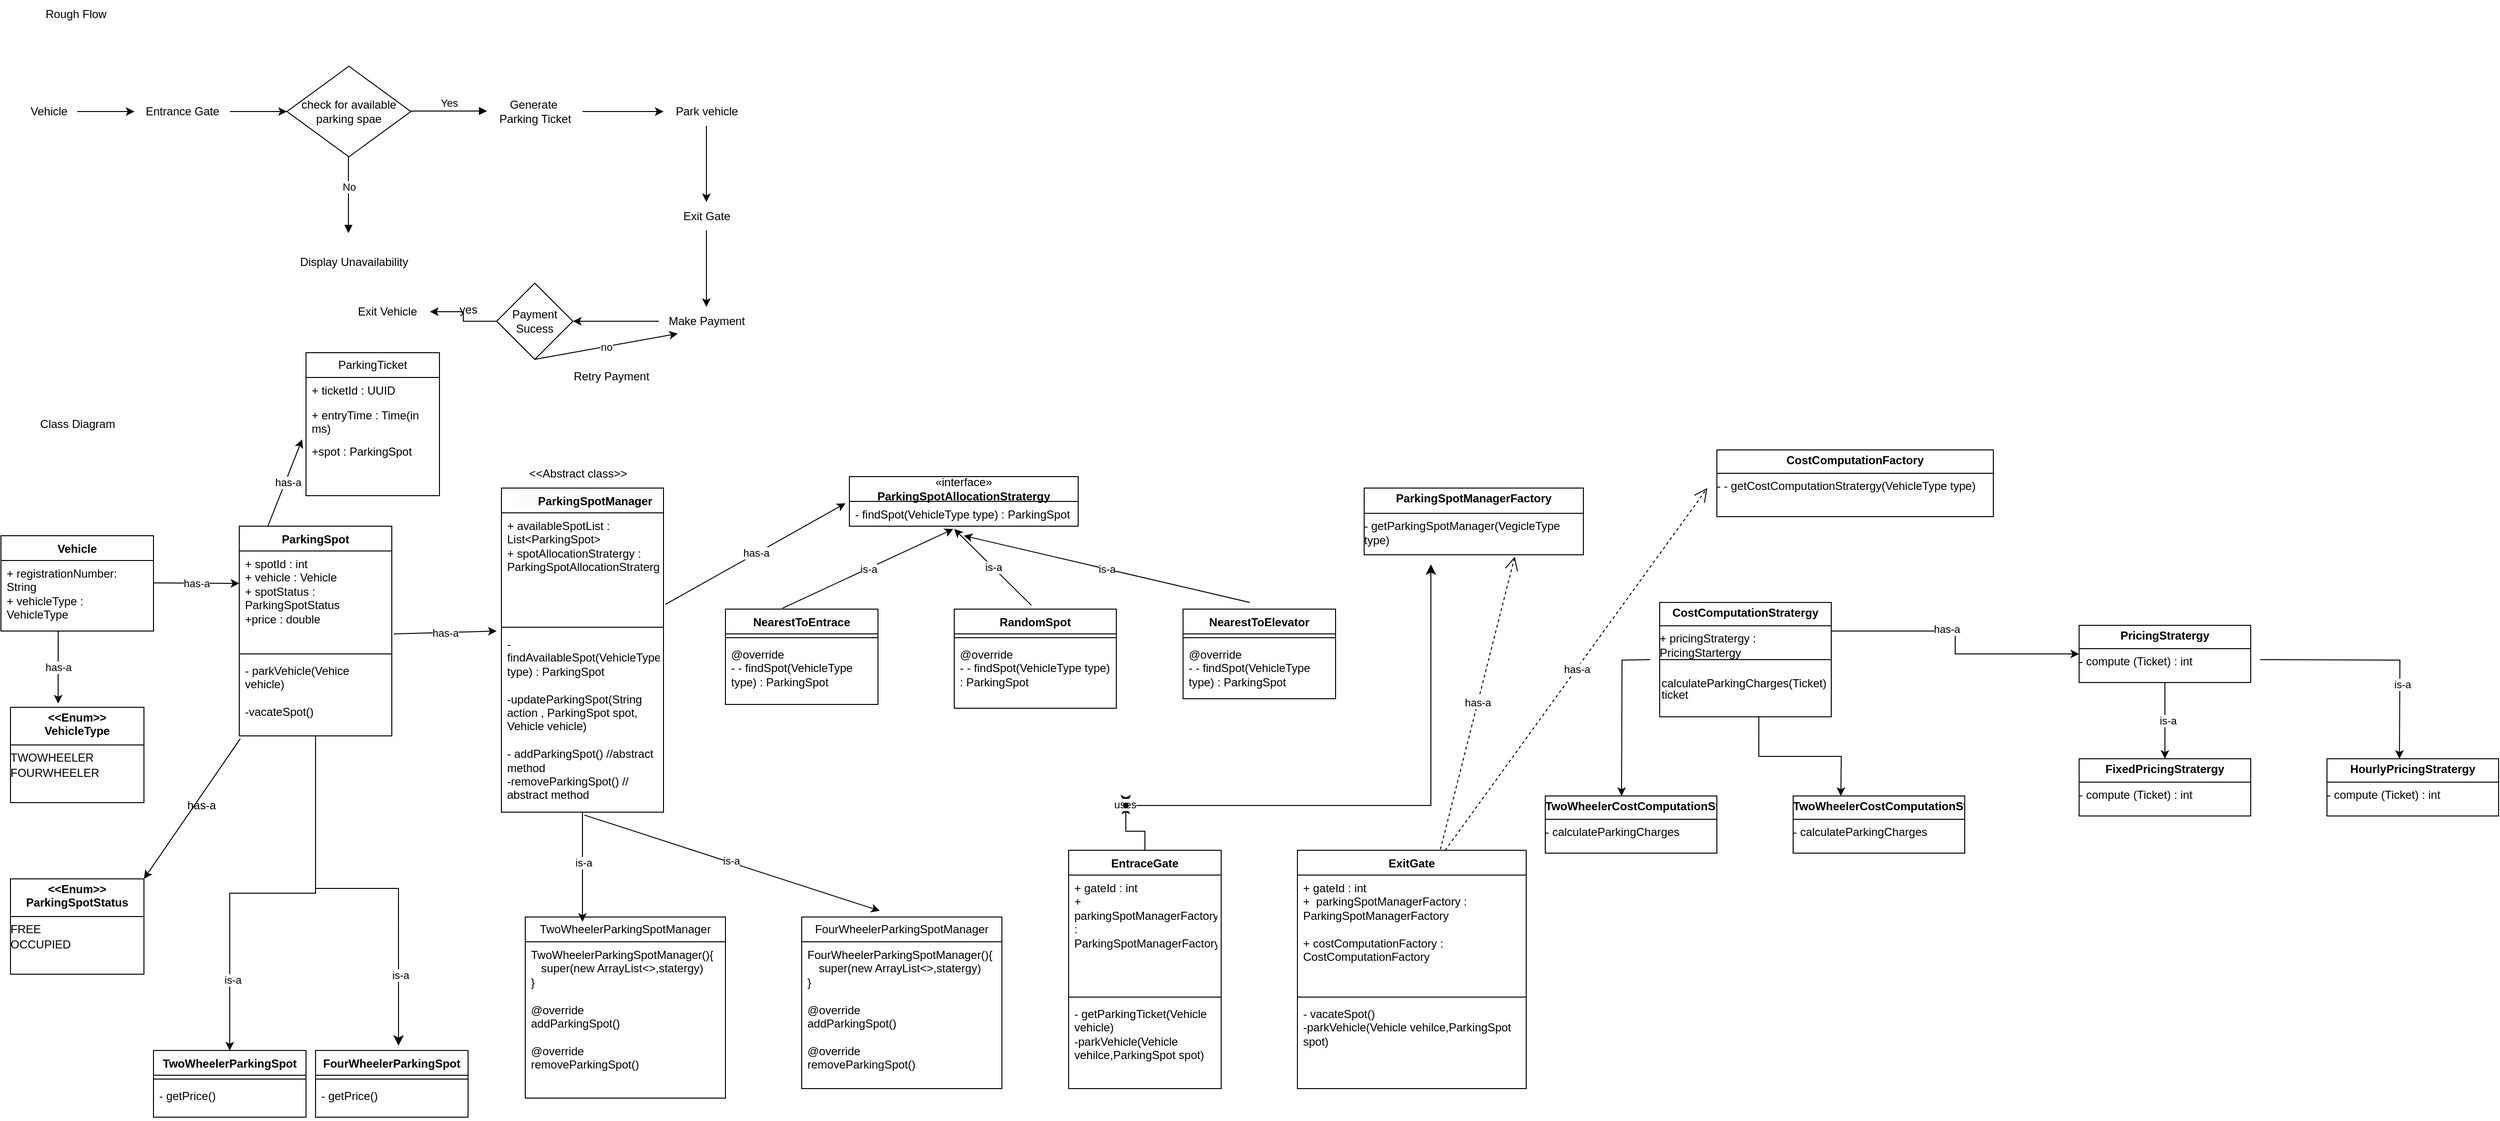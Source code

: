 <mxfile version="24.3.1" type="github">
  <diagram id="C5RBs43oDa-KdzZeNtuy" name="Page-1">
    <mxGraphModel dx="1224" dy="775" grid="1" gridSize="10" guides="1" tooltips="1" connect="0" arrows="1" fold="1" page="1" pageScale="1" pageWidth="1920" pageHeight="1200" math="0" shadow="0">
      <root>
        <mxCell id="WIyWlLk6GJQsqaUBKTNV-0" />
        <mxCell id="WIyWlLk6GJQsqaUBKTNV-1" parent="WIyWlLk6GJQsqaUBKTNV-0" />
        <mxCell id="6FUNYUC5-KE-lvGWVDyK-0" value="Rough Flow&amp;nbsp;" style="text;html=1;align=center;verticalAlign=middle;resizable=0;points=[];autosize=1;strokeColor=none;fillColor=none;" vertex="1" parent="WIyWlLk6GJQsqaUBKTNV-1">
          <mxGeometry x="65" y="18" width="90" height="30" as="geometry" />
        </mxCell>
        <mxCell id="6FUNYUC5-KE-lvGWVDyK-11" value="" style="edgeStyle=orthogonalEdgeStyle;rounded=0;orthogonalLoop=1;jettySize=auto;html=1;" edge="1" parent="WIyWlLk6GJQsqaUBKTNV-1" source="6FUNYUC5-KE-lvGWVDyK-3" target="6FUNYUC5-KE-lvGWVDyK-10">
          <mxGeometry relative="1" as="geometry" />
        </mxCell>
        <mxCell id="6FUNYUC5-KE-lvGWVDyK-3" value="Vehicle" style="text;html=1;align=center;verticalAlign=middle;resizable=0;points=[];autosize=1;strokeColor=none;fillColor=none;" vertex="1" parent="WIyWlLk6GJQsqaUBKTNV-1">
          <mxGeometry x="50" y="120" width="60" height="30" as="geometry" />
        </mxCell>
        <mxCell id="6FUNYUC5-KE-lvGWVDyK-15" value="" style="edgeStyle=orthogonalEdgeStyle;rounded=0;orthogonalLoop=1;jettySize=auto;html=1;" edge="1" parent="WIyWlLk6GJQsqaUBKTNV-1" source="6FUNYUC5-KE-lvGWVDyK-10" target="6FUNYUC5-KE-lvGWVDyK-14">
          <mxGeometry relative="1" as="geometry" />
        </mxCell>
        <mxCell id="6FUNYUC5-KE-lvGWVDyK-10" value="Entrance Gate" style="text;html=1;align=center;verticalAlign=middle;resizable=0;points=[];autosize=1;strokeColor=none;fillColor=none;" vertex="1" parent="WIyWlLk6GJQsqaUBKTNV-1">
          <mxGeometry x="170" y="120" width="100" height="30" as="geometry" />
        </mxCell>
        <mxCell id="6FUNYUC5-KE-lvGWVDyK-14" value="check for available parking spae" style="rhombus;whiteSpace=wrap;html=1;" vertex="1" parent="WIyWlLk6GJQsqaUBKTNV-1">
          <mxGeometry x="330" y="87.5" width="130" height="95" as="geometry" />
        </mxCell>
        <mxCell id="6FUNYUC5-KE-lvGWVDyK-18" value="Yes" style="html=1;verticalAlign=bottom;endArrow=block;curved=0;rounded=0;" edge="1" parent="WIyWlLk6GJQsqaUBKTNV-1">
          <mxGeometry width="80" relative="1" as="geometry">
            <mxPoint x="460" y="134.5" as="sourcePoint" />
            <mxPoint x="540" y="134.5" as="targetPoint" />
          </mxGeometry>
        </mxCell>
        <mxCell id="6FUNYUC5-KE-lvGWVDyK-19" value="No" style="html=1;verticalAlign=bottom;endArrow=block;curved=0;rounded=0;" edge="1" parent="WIyWlLk6GJQsqaUBKTNV-1">
          <mxGeometry width="80" relative="1" as="geometry">
            <mxPoint x="394.5" y="182.5" as="sourcePoint" />
            <mxPoint x="394.5" y="262.5" as="targetPoint" />
          </mxGeometry>
        </mxCell>
        <mxCell id="6FUNYUC5-KE-lvGWVDyK-20" value="Display Unavailability" style="text;html=1;align=center;verticalAlign=middle;resizable=0;points=[];autosize=1;strokeColor=none;fillColor=none;" vertex="1" parent="WIyWlLk6GJQsqaUBKTNV-1">
          <mxGeometry x="330" y="278" width="140" height="30" as="geometry" />
        </mxCell>
        <mxCell id="6FUNYUC5-KE-lvGWVDyK-24" value="" style="edgeStyle=orthogonalEdgeStyle;rounded=0;orthogonalLoop=1;jettySize=auto;html=1;" edge="1" parent="WIyWlLk6GJQsqaUBKTNV-1" source="6FUNYUC5-KE-lvGWVDyK-22" target="6FUNYUC5-KE-lvGWVDyK-23">
          <mxGeometry relative="1" as="geometry" />
        </mxCell>
        <mxCell id="6FUNYUC5-KE-lvGWVDyK-22" value="Generate&amp;nbsp;&lt;br&gt;Parking Ticket" style="text;html=1;align=center;verticalAlign=middle;resizable=0;points=[];autosize=1;strokeColor=none;fillColor=none;" vertex="1" parent="WIyWlLk6GJQsqaUBKTNV-1">
          <mxGeometry x="540" y="115" width="100" height="40" as="geometry" />
        </mxCell>
        <mxCell id="6FUNYUC5-KE-lvGWVDyK-26" value="" style="edgeStyle=orthogonalEdgeStyle;rounded=0;orthogonalLoop=1;jettySize=auto;html=1;" edge="1" parent="WIyWlLk6GJQsqaUBKTNV-1" source="6FUNYUC5-KE-lvGWVDyK-23" target="6FUNYUC5-KE-lvGWVDyK-25">
          <mxGeometry relative="1" as="geometry" />
        </mxCell>
        <mxCell id="6FUNYUC5-KE-lvGWVDyK-23" value="Park vehicle" style="text;html=1;align=center;verticalAlign=middle;resizable=0;points=[];autosize=1;strokeColor=none;fillColor=none;" vertex="1" parent="WIyWlLk6GJQsqaUBKTNV-1">
          <mxGeometry x="725" y="120" width="90" height="30" as="geometry" />
        </mxCell>
        <mxCell id="6FUNYUC5-KE-lvGWVDyK-28" value="" style="edgeStyle=orthogonalEdgeStyle;rounded=0;orthogonalLoop=1;jettySize=auto;html=1;" edge="1" parent="WIyWlLk6GJQsqaUBKTNV-1" source="6FUNYUC5-KE-lvGWVDyK-25" target="6FUNYUC5-KE-lvGWVDyK-27">
          <mxGeometry relative="1" as="geometry" />
        </mxCell>
        <mxCell id="6FUNYUC5-KE-lvGWVDyK-25" value="Exit Gate" style="text;html=1;align=center;verticalAlign=middle;resizable=0;points=[];autosize=1;strokeColor=none;fillColor=none;" vertex="1" parent="WIyWlLk6GJQsqaUBKTNV-1">
          <mxGeometry x="735" y="230" width="70" height="30" as="geometry" />
        </mxCell>
        <mxCell id="6FUNYUC5-KE-lvGWVDyK-30" value="" style="edgeStyle=orthogonalEdgeStyle;rounded=0;orthogonalLoop=1;jettySize=auto;html=1;" edge="1" parent="WIyWlLk6GJQsqaUBKTNV-1" source="6FUNYUC5-KE-lvGWVDyK-27" target="6FUNYUC5-KE-lvGWVDyK-29">
          <mxGeometry relative="1" as="geometry" />
        </mxCell>
        <mxCell id="6FUNYUC5-KE-lvGWVDyK-27" value="Make Payment" style="text;html=1;align=center;verticalAlign=middle;resizable=0;points=[];autosize=1;strokeColor=none;fillColor=none;" vertex="1" parent="WIyWlLk6GJQsqaUBKTNV-1">
          <mxGeometry x="720" y="340" width="100" height="30" as="geometry" />
        </mxCell>
        <mxCell id="6FUNYUC5-KE-lvGWVDyK-32" value="" style="edgeStyle=orthogonalEdgeStyle;rounded=0;orthogonalLoop=1;jettySize=auto;html=1;" edge="1" parent="WIyWlLk6GJQsqaUBKTNV-1" source="6FUNYUC5-KE-lvGWVDyK-29" target="6FUNYUC5-KE-lvGWVDyK-31">
          <mxGeometry relative="1" as="geometry" />
        </mxCell>
        <mxCell id="6FUNYUC5-KE-lvGWVDyK-29" value="Payment&lt;br&gt;Sucess" style="rhombus;whiteSpace=wrap;html=1;" vertex="1" parent="WIyWlLk6GJQsqaUBKTNV-1">
          <mxGeometry x="550" y="315" width="80" height="80" as="geometry" />
        </mxCell>
        <mxCell id="6FUNYUC5-KE-lvGWVDyK-31" value="Exit Vehicle" style="text;html=1;align=center;verticalAlign=middle;resizable=0;points=[];autosize=1;strokeColor=none;fillColor=none;" vertex="1" parent="WIyWlLk6GJQsqaUBKTNV-1">
          <mxGeometry x="390" y="330" width="90" height="30" as="geometry" />
        </mxCell>
        <mxCell id="6FUNYUC5-KE-lvGWVDyK-33" value="yes" style="text;html=1;align=center;verticalAlign=middle;resizable=0;points=[];autosize=1;strokeColor=none;fillColor=none;" vertex="1" parent="WIyWlLk6GJQsqaUBKTNV-1">
          <mxGeometry x="500" y="328" width="40" height="30" as="geometry" />
        </mxCell>
        <mxCell id="6FUNYUC5-KE-lvGWVDyK-39" value="" style="endArrow=classic;html=1;rounded=0;entryX=0.2;entryY=0.933;entryDx=0;entryDy=0;entryPerimeter=0;exitX=0.5;exitY=1;exitDx=0;exitDy=0;" edge="1" parent="WIyWlLk6GJQsqaUBKTNV-1" source="6FUNYUC5-KE-lvGWVDyK-29" target="6FUNYUC5-KE-lvGWVDyK-27">
          <mxGeometry relative="1" as="geometry">
            <mxPoint x="590" y="400" as="sourcePoint" />
            <mxPoint x="690" y="400" as="targetPoint" />
          </mxGeometry>
        </mxCell>
        <mxCell id="6FUNYUC5-KE-lvGWVDyK-40" value="no" style="edgeLabel;resizable=0;html=1;;align=center;verticalAlign=middle;" connectable="0" vertex="1" parent="6FUNYUC5-KE-lvGWVDyK-39">
          <mxGeometry relative="1" as="geometry" />
        </mxCell>
        <mxCell id="6FUNYUC5-KE-lvGWVDyK-42" value="Retry Payment" style="text;html=1;align=center;verticalAlign=middle;resizable=0;points=[];autosize=1;strokeColor=none;fillColor=none;" vertex="1" parent="WIyWlLk6GJQsqaUBKTNV-1">
          <mxGeometry x="620" y="398" width="100" height="30" as="geometry" />
        </mxCell>
        <mxCell id="6FUNYUC5-KE-lvGWVDyK-43" value="Class Diagram" style="text;html=1;align=center;verticalAlign=middle;resizable=0;points=[];autosize=1;strokeColor=none;fillColor=none;" vertex="1" parent="WIyWlLk6GJQsqaUBKTNV-1">
          <mxGeometry x="60" y="448" width="100" height="30" as="geometry" />
        </mxCell>
        <mxCell id="6FUNYUC5-KE-lvGWVDyK-48" value="Vehicle" style="swimlane;fontStyle=1;align=center;verticalAlign=top;childLayout=stackLayout;horizontal=1;startSize=26;horizontalStack=0;resizeParent=1;resizeParentMax=0;resizeLast=0;collapsible=1;marginBottom=0;whiteSpace=wrap;html=1;" vertex="1" parent="WIyWlLk6GJQsqaUBKTNV-1">
          <mxGeometry x="30" y="580" width="160" height="100" as="geometry" />
        </mxCell>
        <mxCell id="6FUNYUC5-KE-lvGWVDyK-49" value="+ registrationNumber: String&lt;div&gt;+ vehicleType : VehicleType&amp;nbsp;&lt;/div&gt;&lt;div&gt;&lt;br&gt;&lt;/div&gt;" style="text;strokeColor=none;fillColor=none;align=left;verticalAlign=top;spacingLeft=4;spacingRight=4;overflow=hidden;rotatable=0;points=[[0,0.5],[1,0.5]];portConstraint=eastwest;whiteSpace=wrap;html=1;" vertex="1" parent="6FUNYUC5-KE-lvGWVDyK-48">
          <mxGeometry y="26" width="160" height="74" as="geometry" />
        </mxCell>
        <mxCell id="6FUNYUC5-KE-lvGWVDyK-56" value="&lt;p style=&quot;margin:0px;margin-top:4px;text-align:center;&quot;&gt;&lt;b&gt;&amp;lt;&amp;lt;Enum&amp;gt;&amp;gt;&lt;br&gt;VehicleType&lt;/b&gt;&lt;/p&gt;&lt;hr size=&quot;1&quot; style=&quot;border-style:solid;&quot;&gt;&lt;div style=&quot;height:2px;&quot;&gt;TWOWHEELER&lt;/div&gt;&lt;div style=&quot;height:2px;&quot;&gt;&lt;br&gt;FOURWHEELER&lt;/div&gt;" style="verticalAlign=top;align=left;overflow=fill;html=1;whiteSpace=wrap;" vertex="1" parent="WIyWlLk6GJQsqaUBKTNV-1">
          <mxGeometry x="40" y="760" width="140" height="100" as="geometry" />
        </mxCell>
        <mxCell id="6FUNYUC5-KE-lvGWVDyK-77" value="" style="edgeStyle=orthogonalEdgeStyle;rounded=0;orthogonalLoop=1;jettySize=auto;html=1;" edge="1" parent="WIyWlLk6GJQsqaUBKTNV-1" source="6FUNYUC5-KE-lvGWVDyK-65" target="6FUNYUC5-KE-lvGWVDyK-73">
          <mxGeometry relative="1" as="geometry" />
        </mxCell>
        <mxCell id="6FUNYUC5-KE-lvGWVDyK-84" value="is-a" style="edgeLabel;html=1;align=center;verticalAlign=middle;resizable=0;points=[];" vertex="1" connectable="0" parent="6FUNYUC5-KE-lvGWVDyK-77">
          <mxGeometry x="0.647" y="3" relative="1" as="geometry">
            <mxPoint as="offset" />
          </mxGeometry>
        </mxCell>
        <mxCell id="6FUNYUC5-KE-lvGWVDyK-65" value="&lt;meta charset=&quot;utf-8&quot;&gt;&lt;span style=&quot;color: rgb(0, 0, 0); font-family: Helvetica; font-size: 12px; font-style: normal; font-variant-ligatures: normal; font-variant-caps: normal; font-weight: 700; letter-spacing: normal; orphans: 2; text-align: center; text-indent: 0px; text-transform: none; widows: 2; word-spacing: 0px; -webkit-text-stroke-width: 0px; white-space: normal; background-color: rgb(251, 251, 251); text-decoration-thickness: initial; text-decoration-style: initial; text-decoration-color: initial; display: inline !important; float: none;&quot;&gt;ParkingSpot&lt;/span&gt;" style="swimlane;fontStyle=1;align=center;verticalAlign=top;childLayout=stackLayout;horizontal=1;startSize=26;horizontalStack=0;resizeParent=1;resizeParentMax=0;resizeLast=0;collapsible=1;marginBottom=0;whiteSpace=wrap;html=1;" vertex="1" parent="WIyWlLk6GJQsqaUBKTNV-1">
          <mxGeometry x="280" y="570" width="160" height="220" as="geometry" />
        </mxCell>
        <mxCell id="6FUNYUC5-KE-lvGWVDyK-66" value="&lt;div&gt;&lt;div&gt;+ spotId : int&lt;/div&gt;&lt;div&gt;+ vehicle : Vehicle&lt;/div&gt;&lt;div&gt;+ spotStatus : ParkingSpotStatus&lt;/div&gt;&lt;div&gt;+price : double&lt;/div&gt;&lt;/div&gt;" style="text;strokeColor=none;fillColor=none;align=left;verticalAlign=top;spacingLeft=4;spacingRight=4;overflow=hidden;rotatable=0;points=[[0,0.5],[1,0.5]];portConstraint=eastwest;whiteSpace=wrap;html=1;" vertex="1" parent="6FUNYUC5-KE-lvGWVDyK-65">
          <mxGeometry y="26" width="160" height="104" as="geometry" />
        </mxCell>
        <mxCell id="6FUNYUC5-KE-lvGWVDyK-67" value="" style="line;strokeWidth=1;fillColor=none;align=left;verticalAlign=middle;spacingTop=-1;spacingLeft=3;spacingRight=3;rotatable=0;labelPosition=right;points=[];portConstraint=eastwest;strokeColor=inherit;" vertex="1" parent="6FUNYUC5-KE-lvGWVDyK-65">
          <mxGeometry y="130" width="160" height="8" as="geometry" />
        </mxCell>
        <mxCell id="6FUNYUC5-KE-lvGWVDyK-68" value="- parkVehicle(Vehice vehicle)&lt;div&gt;&lt;br&gt;&lt;/div&gt;&lt;div&gt;-vacateSpot()&lt;/div&gt;" style="text;strokeColor=none;fillColor=none;align=left;verticalAlign=top;spacingLeft=4;spacingRight=4;overflow=hidden;rotatable=0;points=[[0,0.5],[1,0.5]];portConstraint=eastwest;whiteSpace=wrap;html=1;" vertex="1" parent="6FUNYUC5-KE-lvGWVDyK-65">
          <mxGeometry y="138" width="160" height="82" as="geometry" />
        </mxCell>
        <mxCell id="6FUNYUC5-KE-lvGWVDyK-69" value="" style="endArrow=classic;html=1;rounded=0;" edge="1" parent="WIyWlLk6GJQsqaUBKTNV-1">
          <mxGeometry relative="1" as="geometry">
            <mxPoint x="190" y="629.5" as="sourcePoint" />
            <mxPoint x="280" y="630" as="targetPoint" />
          </mxGeometry>
        </mxCell>
        <mxCell id="6FUNYUC5-KE-lvGWVDyK-70" value="has-a" style="edgeLabel;resizable=0;html=1;;align=center;verticalAlign=middle;" connectable="0" vertex="1" parent="6FUNYUC5-KE-lvGWVDyK-69">
          <mxGeometry relative="1" as="geometry" />
        </mxCell>
        <mxCell id="6FUNYUC5-KE-lvGWVDyK-71" value="" style="endArrow=classic;html=1;rounded=0;entryX=0.357;entryY=-0.04;entryDx=0;entryDy=0;entryPerimeter=0;" edge="1" parent="WIyWlLk6GJQsqaUBKTNV-1" target="6FUNYUC5-KE-lvGWVDyK-56">
          <mxGeometry relative="1" as="geometry">
            <mxPoint x="90" y="680" as="sourcePoint" />
            <mxPoint x="180" y="680.5" as="targetPoint" />
          </mxGeometry>
        </mxCell>
        <mxCell id="6FUNYUC5-KE-lvGWVDyK-72" value="has-a" style="edgeLabel;resizable=0;html=1;;align=center;verticalAlign=middle;" connectable="0" vertex="1" parent="6FUNYUC5-KE-lvGWVDyK-71">
          <mxGeometry relative="1" as="geometry" />
        </mxCell>
        <mxCell id="6FUNYUC5-KE-lvGWVDyK-73" value="&lt;span style=&quot;color: rgb(0, 0, 0); font-family: Helvetica; font-size: 12px; font-style: normal; font-variant-ligatures: normal; font-variant-caps: normal; font-weight: 700; letter-spacing: normal; orphans: 2; text-align: center; text-indent: 0px; text-transform: none; widows: 2; word-spacing: 0px; -webkit-text-stroke-width: 0px; white-space: normal; background-color: rgb(251, 251, 251); text-decoration-thickness: initial; text-decoration-style: initial; text-decoration-color: initial; display: inline !important; float: none;&quot;&gt;TwoWheelerParkingSpot&lt;/span&gt;" style="swimlane;fontStyle=1;align=center;verticalAlign=top;childLayout=stackLayout;horizontal=1;startSize=26;horizontalStack=0;resizeParent=1;resizeParentMax=0;resizeLast=0;collapsible=1;marginBottom=0;whiteSpace=wrap;html=1;" vertex="1" parent="WIyWlLk6GJQsqaUBKTNV-1">
          <mxGeometry x="190" y="1120" width="160" height="70" as="geometry" />
        </mxCell>
        <mxCell id="6FUNYUC5-KE-lvGWVDyK-75" value="" style="line;strokeWidth=1;fillColor=none;align=left;verticalAlign=middle;spacingTop=-1;spacingLeft=3;spacingRight=3;rotatable=0;labelPosition=right;points=[];portConstraint=eastwest;strokeColor=inherit;" vertex="1" parent="6FUNYUC5-KE-lvGWVDyK-73">
          <mxGeometry y="26" width="160" height="8" as="geometry" />
        </mxCell>
        <mxCell id="6FUNYUC5-KE-lvGWVDyK-76" value="- getPrice()" style="text;strokeColor=none;fillColor=none;align=left;verticalAlign=top;spacingLeft=4;spacingRight=4;overflow=hidden;rotatable=0;points=[[0,0.5],[1,0.5]];portConstraint=eastwest;whiteSpace=wrap;html=1;" vertex="1" parent="6FUNYUC5-KE-lvGWVDyK-73">
          <mxGeometry y="34" width="160" height="36" as="geometry" />
        </mxCell>
        <mxCell id="6FUNYUC5-KE-lvGWVDyK-78" value="&lt;span style=&quot;color: rgb(0, 0, 0); font-family: Helvetica; font-size: 12px; font-style: normal; font-variant-ligatures: normal; font-variant-caps: normal; font-weight: 700; letter-spacing: normal; orphans: 2; text-align: center; text-indent: 0px; text-transform: none; widows: 2; word-spacing: 0px; -webkit-text-stroke-width: 0px; white-space: normal; background-color: rgb(251, 251, 251); text-decoration-thickness: initial; text-decoration-style: initial; text-decoration-color: initial; display: inline !important; float: none;&quot;&gt;FourWheelerParkingSpot&lt;/span&gt;" style="swimlane;fontStyle=1;align=center;verticalAlign=top;childLayout=stackLayout;horizontal=1;startSize=26;horizontalStack=0;resizeParent=1;resizeParentMax=0;resizeLast=0;collapsible=1;marginBottom=0;whiteSpace=wrap;html=1;" vertex="1" parent="WIyWlLk6GJQsqaUBKTNV-1">
          <mxGeometry x="360" y="1120" width="160" height="70" as="geometry" />
        </mxCell>
        <mxCell id="6FUNYUC5-KE-lvGWVDyK-79" value="" style="line;strokeWidth=1;fillColor=none;align=left;verticalAlign=middle;spacingTop=-1;spacingLeft=3;spacingRight=3;rotatable=0;labelPosition=right;points=[];portConstraint=eastwest;strokeColor=inherit;" vertex="1" parent="6FUNYUC5-KE-lvGWVDyK-78">
          <mxGeometry y="26" width="160" height="8" as="geometry" />
        </mxCell>
        <mxCell id="6FUNYUC5-KE-lvGWVDyK-80" value="- getPrice()" style="text;strokeColor=none;fillColor=none;align=left;verticalAlign=top;spacingLeft=4;spacingRight=4;overflow=hidden;rotatable=0;points=[[0,0.5],[1,0.5]];portConstraint=eastwest;whiteSpace=wrap;html=1;" vertex="1" parent="6FUNYUC5-KE-lvGWVDyK-78">
          <mxGeometry y="34" width="160" height="36" as="geometry" />
        </mxCell>
        <mxCell id="6FUNYUC5-KE-lvGWVDyK-83" value="" style="edgeStyle=segmentEdgeStyle;endArrow=classic;html=1;curved=0;rounded=0;endSize=8;startSize=8;entryX=0.544;entryY=-0.071;entryDx=0;entryDy=0;entryPerimeter=0;" edge="1" parent="WIyWlLk6GJQsqaUBKTNV-1" target="6FUNYUC5-KE-lvGWVDyK-78">
          <mxGeometry width="50" height="50" relative="1" as="geometry">
            <mxPoint x="360" y="950" as="sourcePoint" />
            <mxPoint x="450" y="1000" as="targetPoint" />
            <Array as="points">
              <mxPoint x="447" y="950" />
            </Array>
          </mxGeometry>
        </mxCell>
        <mxCell id="6FUNYUC5-KE-lvGWVDyK-85" value="is-a" style="edgeLabel;html=1;align=center;verticalAlign=middle;resizable=0;points=[];" vertex="1" connectable="0" parent="6FUNYUC5-KE-lvGWVDyK-83">
          <mxGeometry x="0.41" y="2" relative="1" as="geometry">
            <mxPoint as="offset" />
          </mxGeometry>
        </mxCell>
        <mxCell id="6FUNYUC5-KE-lvGWVDyK-419" value="" style="edgeStyle=orthogonalEdgeStyle;rounded=0;orthogonalLoop=1;jettySize=auto;html=1;" edge="1" parent="WIyWlLk6GJQsqaUBKTNV-1" source="6FUNYUC5-KE-lvGWVDyK-86">
          <mxGeometry relative="1" as="geometry">
            <mxPoint x="640" y="985" as="targetPoint" />
          </mxGeometry>
        </mxCell>
        <mxCell id="6FUNYUC5-KE-lvGWVDyK-431" value="is-a" style="edgeLabel;html=1;align=center;verticalAlign=middle;resizable=0;points=[];" vertex="1" connectable="0" parent="6FUNYUC5-KE-lvGWVDyK-419">
          <mxGeometry x="-0.082" y="1" relative="1" as="geometry">
            <mxPoint as="offset" />
          </mxGeometry>
        </mxCell>
        <mxCell id="6FUNYUC5-KE-lvGWVDyK-86" value="&lt;div&gt;&lt;span style=&quot;color: rgb(0, 0, 0); font-family: Helvetica; font-size: 12px; font-style: normal; font-variant-ligatures: normal; font-variant-caps: normal; font-weight: 700; letter-spacing: normal; orphans: 2; text-align: center; text-indent: 0px; text-transform: none; widows: 2; word-spacing: 0px; -webkit-text-stroke-width: 0px; white-space: normal; background-color: rgb(251, 251, 251); text-decoration-thickness: initial; text-decoration-style: initial; text-decoration-color: initial; display: inline !important; float: none;&quot;&gt;&lt;span style=&quot;white-space: pre;&quot;&gt;&#x9;&lt;/span&gt;ParkingSpotManager&lt;br&gt;&lt;/span&gt;&lt;/div&gt;" style="swimlane;fontStyle=1;align=center;verticalAlign=top;childLayout=stackLayout;horizontal=1;startSize=26;horizontalStack=0;resizeParent=1;resizeParentMax=0;resizeLast=0;collapsible=1;marginBottom=0;whiteSpace=wrap;html=1;" vertex="1" parent="WIyWlLk6GJQsqaUBKTNV-1">
          <mxGeometry x="555" y="530" width="170" height="340" as="geometry">
            <mxRectangle x="560" y="585" width="150" height="40" as="alternateBounds" />
          </mxGeometry>
        </mxCell>
        <mxCell id="6FUNYUC5-KE-lvGWVDyK-87" value="&lt;div&gt;+ availableSpotList : List&amp;lt;ParkingSpot&amp;gt;&lt;/div&gt;&lt;div&gt;+ spotAllocationStratergy : ParkingSpotAllocationStratergy&lt;/div&gt;" style="text;strokeColor=none;fillColor=none;align=left;verticalAlign=top;spacingLeft=4;spacingRight=4;overflow=hidden;rotatable=0;points=[[0,0.5],[1,0.5]];portConstraint=eastwest;whiteSpace=wrap;html=1;" vertex="1" parent="6FUNYUC5-KE-lvGWVDyK-86">
          <mxGeometry y="26" width="170" height="116" as="geometry" />
        </mxCell>
        <mxCell id="6FUNYUC5-KE-lvGWVDyK-88" value="" style="line;strokeWidth=1;fillColor=none;align=left;verticalAlign=middle;spacingTop=-1;spacingLeft=3;spacingRight=3;rotatable=0;labelPosition=right;points=[];portConstraint=eastwest;strokeColor=inherit;" vertex="1" parent="6FUNYUC5-KE-lvGWVDyK-86">
          <mxGeometry y="142" width="170" height="8" as="geometry" />
        </mxCell>
        <mxCell id="6FUNYUC5-KE-lvGWVDyK-89" value="- findAvailableSpot(VehicleType type) : ParkingSpot&lt;div&gt;&lt;br&gt;&lt;/div&gt;&lt;div&gt;-updateParkingSpot(String action , ParkingSpot spot, Vehicle vehicle)&lt;/div&gt;&lt;div&gt;&lt;br&gt;&lt;/div&gt;&lt;div&gt;- addParkingSpot() //abstract method&lt;/div&gt;&lt;div&gt;-removeParkingSpot() // abstract method&lt;/div&gt;" style="text;strokeColor=none;fillColor=none;align=left;verticalAlign=top;spacingLeft=4;spacingRight=4;overflow=hidden;rotatable=0;points=[[0,0.5],[1,0.5]];portConstraint=eastwest;whiteSpace=wrap;html=1;" vertex="1" parent="6FUNYUC5-KE-lvGWVDyK-86">
          <mxGeometry y="150" width="170" height="190" as="geometry" />
        </mxCell>
        <mxCell id="6FUNYUC5-KE-lvGWVDyK-91" value="&amp;lt;&amp;lt;Abstract class&amp;gt;&amp;gt;" style="text;html=1;align=center;verticalAlign=middle;resizable=0;points=[];autosize=1;strokeColor=none;fillColor=none;" vertex="1" parent="WIyWlLk6GJQsqaUBKTNV-1">
          <mxGeometry x="570" y="500" width="130" height="30" as="geometry" />
        </mxCell>
        <mxCell id="6FUNYUC5-KE-lvGWVDyK-92" value="" style="endArrow=classic;html=1;rounded=0;exitX=1.013;exitY=0.837;exitDx=0;exitDy=0;exitPerimeter=0;" edge="1" parent="WIyWlLk6GJQsqaUBKTNV-1" source="6FUNYUC5-KE-lvGWVDyK-66">
          <mxGeometry relative="1" as="geometry">
            <mxPoint x="360" y="860" as="sourcePoint" />
            <mxPoint x="550" y="680" as="targetPoint" />
            <Array as="points" />
          </mxGeometry>
        </mxCell>
        <mxCell id="6FUNYUC5-KE-lvGWVDyK-93" value="has-a" style="edgeLabel;resizable=0;html=1;;align=center;verticalAlign=middle;" connectable="0" vertex="1" parent="6FUNYUC5-KE-lvGWVDyK-92">
          <mxGeometry relative="1" as="geometry" />
        </mxCell>
        <mxCell id="6FUNYUC5-KE-lvGWVDyK-411" value="&lt;p style=&quot;margin:0px;margin-top:4px;text-align:center;&quot;&gt;&lt;b&gt;&amp;lt;&amp;lt;Enum&amp;gt;&amp;gt;&lt;br&gt;ParkingSpotStatus&lt;/b&gt;&lt;/p&gt;&lt;hr size=&quot;1&quot; style=&quot;border-style:solid;&quot;&gt;&lt;div style=&quot;height:2px;&quot;&gt;FREE&lt;/div&gt;&lt;div style=&quot;height:2px;&quot;&gt;&lt;br&gt;OCCUPIED&lt;/div&gt;" style="verticalAlign=top;align=left;overflow=fill;html=1;whiteSpace=wrap;" vertex="1" parent="WIyWlLk6GJQsqaUBKTNV-1">
          <mxGeometry x="40" y="940" width="140" height="100" as="geometry" />
        </mxCell>
        <mxCell id="6FUNYUC5-KE-lvGWVDyK-413" value="" style="endArrow=classic;html=1;rounded=0;exitX=0.006;exitY=1.037;exitDx=0;exitDy=0;exitPerimeter=0;entryX=1;entryY=0;entryDx=0;entryDy=0;" edge="1" parent="WIyWlLk6GJQsqaUBKTNV-1" source="6FUNYUC5-KE-lvGWVDyK-68" target="6FUNYUC5-KE-lvGWVDyK-411">
          <mxGeometry width="50" height="50" relative="1" as="geometry">
            <mxPoint x="580" y="850" as="sourcePoint" />
            <mxPoint x="630" y="800" as="targetPoint" />
          </mxGeometry>
        </mxCell>
        <mxCell id="6FUNYUC5-KE-lvGWVDyK-414" value="has-a" style="text;html=1;align=center;verticalAlign=middle;resizable=0;points=[];autosize=1;strokeColor=none;fillColor=none;" vertex="1" parent="WIyWlLk6GJQsqaUBKTNV-1">
          <mxGeometry x="215" y="848" width="50" height="30" as="geometry" />
        </mxCell>
        <mxCell id="6FUNYUC5-KE-lvGWVDyK-421" value="TwoWheelerParkingSpotManager" style="swimlane;fontStyle=0;childLayout=stackLayout;horizontal=1;startSize=26;fillColor=none;horizontalStack=0;resizeParent=1;resizeParentMax=0;resizeLast=0;collapsible=1;marginBottom=0;whiteSpace=wrap;html=1;" vertex="1" parent="WIyWlLk6GJQsqaUBKTNV-1">
          <mxGeometry x="580" y="980" width="210" height="190" as="geometry" />
        </mxCell>
        <mxCell id="6FUNYUC5-KE-lvGWVDyK-423" value="&lt;span style=&quot;text-align: center;&quot;&gt;TwoWheelerParkingSpotManager(){&lt;/span&gt;&lt;div&gt;&lt;div style=&quot;text-align: center;&quot;&gt;super(new ArrayList&amp;lt;&amp;gt;,statergy)&lt;/div&gt;&lt;div&gt;&lt;span style=&quot;text-align: center;&quot;&gt;}&lt;/span&gt;&lt;/div&gt;&lt;/div&gt;&lt;div&gt;&lt;span style=&quot;text-align: center;&quot;&gt;&lt;br&gt;&lt;/span&gt;&lt;/div&gt;&lt;div&gt;&lt;span style=&quot;text-align: center;&quot;&gt;@override&lt;/span&gt;&lt;/div&gt;&lt;div&gt;&lt;span style=&quot;text-align: center;&quot;&gt;addParkingSpot()&lt;/span&gt;&lt;/div&gt;&lt;div&gt;&lt;span style=&quot;text-align: center;&quot;&gt;&lt;br&gt;&lt;/span&gt;&lt;/div&gt;&lt;div&gt;&lt;span style=&quot;text-align: center;&quot;&gt;@override&lt;/span&gt;&lt;/div&gt;&lt;div&gt;&lt;span style=&quot;text-align: center;&quot;&gt;removeParkingSpot()&lt;/span&gt;&lt;/div&gt;" style="text;strokeColor=none;fillColor=none;align=left;verticalAlign=top;spacingLeft=4;spacingRight=4;overflow=hidden;rotatable=0;points=[[0,0.5],[1,0.5]];portConstraint=eastwest;whiteSpace=wrap;html=1;" vertex="1" parent="6FUNYUC5-KE-lvGWVDyK-421">
          <mxGeometry y="26" width="210" height="164" as="geometry" />
        </mxCell>
        <mxCell id="6FUNYUC5-KE-lvGWVDyK-427" value="FourWheelerParkingSpotManager" style="swimlane;fontStyle=0;childLayout=stackLayout;horizontal=1;startSize=26;fillColor=none;horizontalStack=0;resizeParent=1;resizeParentMax=0;resizeLast=0;collapsible=1;marginBottom=0;whiteSpace=wrap;html=1;" vertex="1" parent="WIyWlLk6GJQsqaUBKTNV-1">
          <mxGeometry x="870" y="980" width="210" height="180" as="geometry" />
        </mxCell>
        <mxCell id="6FUNYUC5-KE-lvGWVDyK-428" value="&lt;span style=&quot;text-align: center;&quot;&gt;FourWheelerParkingSpotManager(){&lt;/span&gt;&lt;div&gt;&lt;div style=&quot;text-align: center;&quot;&gt;super(new ArrayList&amp;lt;&amp;gt;,statergy)&lt;/div&gt;&lt;div&gt;&lt;span style=&quot;text-align: center;&quot;&gt;}&lt;/span&gt;&lt;/div&gt;&lt;/div&gt;&lt;div&gt;&lt;span style=&quot;text-align: center;&quot;&gt;&lt;br&gt;&lt;/span&gt;&lt;/div&gt;&lt;div&gt;&lt;span style=&quot;text-align: center;&quot;&gt;@override&lt;/span&gt;&lt;/div&gt;&lt;div&gt;&lt;span style=&quot;text-align: center;&quot;&gt;addParkingSpot()&lt;/span&gt;&lt;/div&gt;&lt;div&gt;&lt;span style=&quot;text-align: center;&quot;&gt;&lt;br&gt;&lt;/span&gt;&lt;/div&gt;&lt;div&gt;&lt;span style=&quot;text-align: center;&quot;&gt;@override&lt;/span&gt;&lt;/div&gt;&lt;div&gt;&lt;span style=&quot;text-align: center;&quot;&gt;removeParkingSpot()&lt;/span&gt;&lt;/div&gt;" style="text;strokeColor=none;fillColor=none;align=left;verticalAlign=top;spacingLeft=4;spacingRight=4;overflow=hidden;rotatable=0;points=[[0,0.5],[1,0.5]];portConstraint=eastwest;whiteSpace=wrap;html=1;" vertex="1" parent="6FUNYUC5-KE-lvGWVDyK-427">
          <mxGeometry y="26" width="210" height="154" as="geometry" />
        </mxCell>
        <mxCell id="6FUNYUC5-KE-lvGWVDyK-430" value="" style="endArrow=classic;html=1;rounded=0;exitX=0.512;exitY=1.016;exitDx=0;exitDy=0;exitPerimeter=0;entryX=0.39;entryY=-0.036;entryDx=0;entryDy=0;entryPerimeter=0;" edge="1" parent="WIyWlLk6GJQsqaUBKTNV-1" source="6FUNYUC5-KE-lvGWVDyK-89" target="6FUNYUC5-KE-lvGWVDyK-427">
          <mxGeometry width="50" height="50" relative="1" as="geometry">
            <mxPoint x="640" y="880" as="sourcePoint" />
            <mxPoint x="910" y="970" as="targetPoint" />
          </mxGeometry>
        </mxCell>
        <mxCell id="6FUNYUC5-KE-lvGWVDyK-433" value="is-a" style="edgeLabel;html=1;align=center;verticalAlign=middle;resizable=0;points=[];" vertex="1" connectable="0" parent="6FUNYUC5-KE-lvGWVDyK-430">
          <mxGeometry x="-0.016" y="2" relative="1" as="geometry">
            <mxPoint as="offset" />
          </mxGeometry>
        </mxCell>
        <mxCell id="6FUNYUC5-KE-lvGWVDyK-442" value="«interface»&lt;br&gt;&lt;b&gt;ParkingSpotAllocationStratergy&lt;/b&gt;" style="swimlane;fontStyle=0;childLayout=stackLayout;horizontal=1;startSize=26;fillColor=none;horizontalStack=0;resizeParent=1;resizeParentMax=0;resizeLast=0;collapsible=1;marginBottom=0;whiteSpace=wrap;html=1;" vertex="1" parent="WIyWlLk6GJQsqaUBKTNV-1">
          <mxGeometry x="920" y="518" width="240" height="52" as="geometry" />
        </mxCell>
        <mxCell id="6FUNYUC5-KE-lvGWVDyK-443" value="- findSpot(VehicleType type) : ParkingSpot" style="text;strokeColor=none;fillColor=none;align=left;verticalAlign=top;spacingLeft=4;spacingRight=4;overflow=hidden;rotatable=0;points=[[0,0.5],[1,0.5]];portConstraint=eastwest;whiteSpace=wrap;html=1;" vertex="1" parent="6FUNYUC5-KE-lvGWVDyK-442">
          <mxGeometry y="26" width="240" height="26" as="geometry" />
        </mxCell>
        <mxCell id="6FUNYUC5-KE-lvGWVDyK-446" value="NearestToEntrace" style="swimlane;fontStyle=1;align=center;verticalAlign=top;childLayout=stackLayout;horizontal=1;startSize=26;horizontalStack=0;resizeParent=1;resizeParentMax=0;resizeLast=0;collapsible=1;marginBottom=0;whiteSpace=wrap;html=1;" vertex="1" parent="WIyWlLk6GJQsqaUBKTNV-1">
          <mxGeometry x="790" y="657" width="160" height="100" as="geometry" />
        </mxCell>
        <mxCell id="6FUNYUC5-KE-lvGWVDyK-460" value="" style="endArrow=classic;html=1;rounded=0;entryX=0.454;entryY=1.115;entryDx=0;entryDy=0;entryPerimeter=0;" edge="1" parent="6FUNYUC5-KE-lvGWVDyK-446" target="6FUNYUC5-KE-lvGWVDyK-443">
          <mxGeometry relative="1" as="geometry">
            <mxPoint x="60" y="-1" as="sourcePoint" />
            <mxPoint x="194" y="-85" as="targetPoint" />
          </mxGeometry>
        </mxCell>
        <mxCell id="6FUNYUC5-KE-lvGWVDyK-461" value="is-a" style="edgeLabel;resizable=0;html=1;;align=center;verticalAlign=middle;" connectable="0" vertex="1" parent="6FUNYUC5-KE-lvGWVDyK-460">
          <mxGeometry relative="1" as="geometry" />
        </mxCell>
        <mxCell id="6FUNYUC5-KE-lvGWVDyK-448" value="" style="line;strokeWidth=1;fillColor=none;align=left;verticalAlign=middle;spacingTop=-1;spacingLeft=3;spacingRight=3;rotatable=0;labelPosition=right;points=[];portConstraint=eastwest;strokeColor=inherit;" vertex="1" parent="6FUNYUC5-KE-lvGWVDyK-446">
          <mxGeometry y="26" width="160" height="8" as="geometry" />
        </mxCell>
        <mxCell id="6FUNYUC5-KE-lvGWVDyK-449" value="@override&lt;div&gt;-&amp;nbsp;&lt;span style=&quot;background-color: initial;&quot;&gt;- findSpot(VehicleType type) : ParkingSpot&lt;/span&gt;&lt;/div&gt;" style="text;strokeColor=none;fillColor=none;align=left;verticalAlign=top;spacingLeft=4;spacingRight=4;overflow=hidden;rotatable=0;points=[[0,0.5],[1,0.5]];portConstraint=eastwest;whiteSpace=wrap;html=1;" vertex="1" parent="6FUNYUC5-KE-lvGWVDyK-446">
          <mxGeometry y="34" width="160" height="66" as="geometry" />
        </mxCell>
        <mxCell id="6FUNYUC5-KE-lvGWVDyK-450" value="RandomSpot" style="swimlane;fontStyle=1;align=center;verticalAlign=top;childLayout=stackLayout;horizontal=1;startSize=26;horizontalStack=0;resizeParent=1;resizeParentMax=0;resizeLast=0;collapsible=1;marginBottom=0;whiteSpace=wrap;html=1;" vertex="1" parent="WIyWlLk6GJQsqaUBKTNV-1">
          <mxGeometry x="1030" y="657" width="170" height="104" as="geometry" />
        </mxCell>
        <mxCell id="6FUNYUC5-KE-lvGWVDyK-452" value="" style="line;strokeWidth=1;fillColor=none;align=left;verticalAlign=middle;spacingTop=-1;spacingLeft=3;spacingRight=3;rotatable=0;labelPosition=right;points=[];portConstraint=eastwest;strokeColor=inherit;" vertex="1" parent="6FUNYUC5-KE-lvGWVDyK-450">
          <mxGeometry y="26" width="170" height="8" as="geometry" />
        </mxCell>
        <mxCell id="6FUNYUC5-KE-lvGWVDyK-453" value="@override&lt;div&gt;-&amp;nbsp;&lt;span style=&quot;background-color: initial;&quot;&gt;- findSpot(VehicleType type) : ParkingSpot&lt;/span&gt;&lt;/div&gt;" style="text;strokeColor=none;fillColor=none;align=left;verticalAlign=top;spacingLeft=4;spacingRight=4;overflow=hidden;rotatable=0;points=[[0,0.5],[1,0.5]];portConstraint=eastwest;whiteSpace=wrap;html=1;" vertex="1" parent="6FUNYUC5-KE-lvGWVDyK-450">
          <mxGeometry y="34" width="170" height="70" as="geometry" />
        </mxCell>
        <mxCell id="6FUNYUC5-KE-lvGWVDyK-455" value="NearestToElevator" style="swimlane;fontStyle=1;align=center;verticalAlign=top;childLayout=stackLayout;horizontal=1;startSize=26;horizontalStack=0;resizeParent=1;resizeParentMax=0;resizeLast=0;collapsible=1;marginBottom=0;whiteSpace=wrap;html=1;" vertex="1" parent="WIyWlLk6GJQsqaUBKTNV-1">
          <mxGeometry x="1270" y="657" width="160" height="94" as="geometry" />
        </mxCell>
        <mxCell id="6FUNYUC5-KE-lvGWVDyK-457" value="" style="line;strokeWidth=1;fillColor=none;align=left;verticalAlign=middle;spacingTop=-1;spacingLeft=3;spacingRight=3;rotatable=0;labelPosition=right;points=[];portConstraint=eastwest;strokeColor=inherit;" vertex="1" parent="6FUNYUC5-KE-lvGWVDyK-455">
          <mxGeometry y="26" width="160" height="8" as="geometry" />
        </mxCell>
        <mxCell id="6FUNYUC5-KE-lvGWVDyK-458" value="@override&lt;div&gt;-&amp;nbsp;&lt;span style=&quot;background-color: initial;&quot;&gt;- findSpot(VehicleType type) : ParkingSpot&lt;/span&gt;&lt;/div&gt;" style="text;strokeColor=none;fillColor=none;align=left;verticalAlign=top;spacingLeft=4;spacingRight=4;overflow=hidden;rotatable=0;points=[[0,0.5],[1,0.5]];portConstraint=eastwest;whiteSpace=wrap;html=1;" vertex="1" parent="6FUNYUC5-KE-lvGWVDyK-455">
          <mxGeometry y="34" width="160" height="60" as="geometry" />
        </mxCell>
        <mxCell id="6FUNYUC5-KE-lvGWVDyK-462" value="" style="endArrow=classic;html=1;rounded=0;entryX=0.267;entryY=1.077;entryDx=0;entryDy=0;entryPerimeter=0;exitX=0.476;exitY=-0.038;exitDx=0;exitDy=0;exitPerimeter=0;" edge="1" parent="WIyWlLk6GJQsqaUBKTNV-1" source="6FUNYUC5-KE-lvGWVDyK-450">
          <mxGeometry relative="1" as="geometry">
            <mxPoint x="896" y="657" as="sourcePoint" />
            <mxPoint x="1030" y="573" as="targetPoint" />
          </mxGeometry>
        </mxCell>
        <mxCell id="6FUNYUC5-KE-lvGWVDyK-463" value="is-a" style="edgeLabel;resizable=0;html=1;;align=center;verticalAlign=middle;" connectable="0" vertex="1" parent="6FUNYUC5-KE-lvGWVDyK-462">
          <mxGeometry relative="1" as="geometry" />
        </mxCell>
        <mxCell id="6FUNYUC5-KE-lvGWVDyK-464" value="" style="endArrow=classic;html=1;rounded=0;" edge="1" parent="WIyWlLk6GJQsqaUBKTNV-1">
          <mxGeometry relative="1" as="geometry">
            <mxPoint x="1340" y="650" as="sourcePoint" />
            <mxPoint x="1040" y="580" as="targetPoint" />
          </mxGeometry>
        </mxCell>
        <mxCell id="6FUNYUC5-KE-lvGWVDyK-465" value="is-a" style="edgeLabel;resizable=0;html=1;;align=center;verticalAlign=middle;" connectable="0" vertex="1" parent="6FUNYUC5-KE-lvGWVDyK-464">
          <mxGeometry relative="1" as="geometry" />
        </mxCell>
        <mxCell id="6FUNYUC5-KE-lvGWVDyK-467" value="" style="endArrow=classic;html=1;rounded=0;exitX=1.012;exitY=0.828;exitDx=0;exitDy=0;exitPerimeter=0;entryX=-0.017;entryY=0.077;entryDx=0;entryDy=0;entryPerimeter=0;" edge="1" parent="WIyWlLk6GJQsqaUBKTNV-1" source="6FUNYUC5-KE-lvGWVDyK-87" target="6FUNYUC5-KE-lvGWVDyK-443">
          <mxGeometry width="50" height="50" relative="1" as="geometry">
            <mxPoint x="780" y="870" as="sourcePoint" />
            <mxPoint x="830" y="820" as="targetPoint" />
          </mxGeometry>
        </mxCell>
        <mxCell id="6FUNYUC5-KE-lvGWVDyK-468" value="has-a" style="edgeLabel;html=1;align=center;verticalAlign=middle;resizable=0;points=[];" vertex="1" connectable="0" parent="6FUNYUC5-KE-lvGWVDyK-467">
          <mxGeometry x="0.009" y="1" relative="1" as="geometry">
            <mxPoint as="offset" />
          </mxGeometry>
        </mxCell>
        <mxCell id="6FUNYUC5-KE-lvGWVDyK-469" value="&lt;p style=&quot;margin:0px;margin-top:4px;text-align:center;&quot;&gt;&lt;b&gt;ParkingSpotManagerFactory&lt;/b&gt;&lt;/p&gt;&lt;div style=&quot;height:2px;&quot;&gt;&lt;/div&gt;&lt;hr size=&quot;1&quot; style=&quot;border-style:solid;&quot;&gt;&lt;div style=&quot;height:2px;&quot;&gt;- getParkingSpotManager(VegicleType type)&lt;/div&gt;" style="verticalAlign=top;align=left;overflow=fill;html=1;whiteSpace=wrap;" vertex="1" parent="WIyWlLk6GJQsqaUBKTNV-1">
          <mxGeometry x="1460" y="530" width="230" height="70" as="geometry" />
        </mxCell>
        <mxCell id="6FUNYUC5-KE-lvGWVDyK-484" value="" style="edgeStyle=orthogonalEdgeStyle;rounded=0;orthogonalLoop=1;jettySize=auto;html=1;" edge="1" parent="WIyWlLk6GJQsqaUBKTNV-1" source="6FUNYUC5-KE-lvGWVDyK-470" target="6FUNYUC5-KE-lvGWVDyK-483">
          <mxGeometry relative="1" as="geometry" />
        </mxCell>
        <mxCell id="6FUNYUC5-KE-lvGWVDyK-470" value="EntraceGate" style="swimlane;fontStyle=1;align=center;verticalAlign=top;childLayout=stackLayout;horizontal=1;startSize=26;horizontalStack=0;resizeParent=1;resizeParentMax=0;resizeLast=0;collapsible=1;marginBottom=0;whiteSpace=wrap;html=1;" vertex="1" parent="WIyWlLk6GJQsqaUBKTNV-1">
          <mxGeometry x="1150" y="910" width="160" height="250" as="geometry" />
        </mxCell>
        <mxCell id="6FUNYUC5-KE-lvGWVDyK-471" value="+ gateId : int&lt;div&gt;+&amp;nbsp; parkingSpotManagerFactory : ParkingSpotManagerFactory&lt;/div&gt;" style="text;strokeColor=none;fillColor=none;align=left;verticalAlign=top;spacingLeft=4;spacingRight=4;overflow=hidden;rotatable=0;points=[[0,0.5],[1,0.5]];portConstraint=eastwest;whiteSpace=wrap;html=1;" vertex="1" parent="6FUNYUC5-KE-lvGWVDyK-470">
          <mxGeometry y="26" width="160" height="124" as="geometry" />
        </mxCell>
        <mxCell id="6FUNYUC5-KE-lvGWVDyK-472" value="" style="line;strokeWidth=1;fillColor=none;align=left;verticalAlign=middle;spacingTop=-1;spacingLeft=3;spacingRight=3;rotatable=0;labelPosition=right;points=[];portConstraint=eastwest;strokeColor=inherit;" vertex="1" parent="6FUNYUC5-KE-lvGWVDyK-470">
          <mxGeometry y="150" width="160" height="8" as="geometry" />
        </mxCell>
        <mxCell id="6FUNYUC5-KE-lvGWVDyK-473" value="- getParkingTicket(Vehicle vehicle)&lt;div&gt;-parkVehicle(Vehicle vehilce,ParkingSpot spot)&lt;/div&gt;" style="text;strokeColor=none;fillColor=none;align=left;verticalAlign=top;spacingLeft=4;spacingRight=4;overflow=hidden;rotatable=0;points=[[0,0.5],[1,0.5]];portConstraint=eastwest;whiteSpace=wrap;html=1;" vertex="1" parent="6FUNYUC5-KE-lvGWVDyK-470">
          <mxGeometry y="158" width="160" height="92" as="geometry" />
        </mxCell>
        <mxCell id="6FUNYUC5-KE-lvGWVDyK-475" value="" style="edgeStyle=segmentEdgeStyle;endArrow=classic;html=1;curved=0;rounded=0;endSize=8;startSize=8;" edge="1" parent="WIyWlLk6GJQsqaUBKTNV-1" source="6FUNYUC5-KE-lvGWVDyK-483">
          <mxGeometry width="50" height="50" relative="1" as="geometry">
            <mxPoint x="1210" y="861" as="sourcePoint" />
            <mxPoint x="1530" y="610" as="targetPoint" />
          </mxGeometry>
        </mxCell>
        <mxCell id="6FUNYUC5-KE-lvGWVDyK-477" value="ParkingTicket" style="swimlane;fontStyle=0;childLayout=stackLayout;horizontal=1;startSize=26;fillColor=none;horizontalStack=0;resizeParent=1;resizeParentMax=0;resizeLast=0;collapsible=1;marginBottom=0;whiteSpace=wrap;html=1;" vertex="1" parent="WIyWlLk6GJQsqaUBKTNV-1">
          <mxGeometry x="350" y="388" width="140" height="150" as="geometry" />
        </mxCell>
        <mxCell id="6FUNYUC5-KE-lvGWVDyK-478" value="+ ticketId : UUID" style="text;strokeColor=none;fillColor=none;align=left;verticalAlign=top;spacingLeft=4;spacingRight=4;overflow=hidden;rotatable=0;points=[[0,0.5],[1,0.5]];portConstraint=eastwest;whiteSpace=wrap;html=1;" vertex="1" parent="6FUNYUC5-KE-lvGWVDyK-477">
          <mxGeometry y="26" width="140" height="26" as="geometry" />
        </mxCell>
        <mxCell id="6FUNYUC5-KE-lvGWVDyK-479" value="+ entryTime : Time(in ms)" style="text;strokeColor=none;fillColor=none;align=left;verticalAlign=top;spacingLeft=4;spacingRight=4;overflow=hidden;rotatable=0;points=[[0,0.5],[1,0.5]];portConstraint=eastwest;whiteSpace=wrap;html=1;" vertex="1" parent="6FUNYUC5-KE-lvGWVDyK-477">
          <mxGeometry y="52" width="140" height="38" as="geometry" />
        </mxCell>
        <mxCell id="6FUNYUC5-KE-lvGWVDyK-480" value="+spot : ParkingSpot" style="text;strokeColor=none;fillColor=none;align=left;verticalAlign=top;spacingLeft=4;spacingRight=4;overflow=hidden;rotatable=0;points=[[0,0.5],[1,0.5]];portConstraint=eastwest;whiteSpace=wrap;html=1;" vertex="1" parent="6FUNYUC5-KE-lvGWVDyK-477">
          <mxGeometry y="90" width="140" height="60" as="geometry" />
        </mxCell>
        <mxCell id="6FUNYUC5-KE-lvGWVDyK-481" value="" style="endArrow=classic;html=1;rounded=0;entryX=-0.029;entryY=0.017;entryDx=0;entryDy=0;entryPerimeter=0;" edge="1" parent="WIyWlLk6GJQsqaUBKTNV-1" target="6FUNYUC5-KE-lvGWVDyK-480">
          <mxGeometry width="50" height="50" relative="1" as="geometry">
            <mxPoint x="310" y="570" as="sourcePoint" />
            <mxPoint x="340" y="500" as="targetPoint" />
            <Array as="points">
              <mxPoint x="310" y="570" />
            </Array>
          </mxGeometry>
        </mxCell>
        <mxCell id="6FUNYUC5-KE-lvGWVDyK-482" value="has-a" style="edgeLabel;html=1;align=center;verticalAlign=middle;resizable=0;points=[];" vertex="1" connectable="0" parent="6FUNYUC5-KE-lvGWVDyK-481">
          <mxGeometry x="0.033" y="-3" relative="1" as="geometry">
            <mxPoint x="-1" as="offset" />
          </mxGeometry>
        </mxCell>
        <mxCell id="6FUNYUC5-KE-lvGWVDyK-485" value="" style="edgeStyle=segmentEdgeStyle;endArrow=classic;html=1;curved=0;rounded=0;endSize=8;startSize=8;" edge="1" parent="WIyWlLk6GJQsqaUBKTNV-1" target="6FUNYUC5-KE-lvGWVDyK-483">
          <mxGeometry width="50" height="50" relative="1" as="geometry">
            <mxPoint x="1210" y="861" as="sourcePoint" />
            <mxPoint x="1530" y="610" as="targetPoint" />
          </mxGeometry>
        </mxCell>
        <mxCell id="6FUNYUC5-KE-lvGWVDyK-486" value="uses" style="edgeLabel;html=1;align=center;verticalAlign=middle;resizable=0;points=[];" vertex="1" connectable="0" parent="6FUNYUC5-KE-lvGWVDyK-485">
          <mxGeometry x="-0.56" y="-1" relative="1" as="geometry">
            <mxPoint as="offset" />
          </mxGeometry>
        </mxCell>
        <mxCell id="6FUNYUC5-KE-lvGWVDyK-483" value="" style="shape=waypoint;sketch=0;size=6;pointerEvents=1;points=[];fillColor=default;resizable=0;rotatable=0;perimeter=centerPerimeter;snapToPoint=1;verticalAlign=top;fontStyle=1;startSize=26;" vertex="1" parent="WIyWlLk6GJQsqaUBKTNV-1">
          <mxGeometry x="1200" y="853" width="20" height="20" as="geometry" />
        </mxCell>
        <mxCell id="6FUNYUC5-KE-lvGWVDyK-487" value="ExitGate" style="swimlane;fontStyle=1;align=center;verticalAlign=top;childLayout=stackLayout;horizontal=1;startSize=26;horizontalStack=0;resizeParent=1;resizeParentMax=0;resizeLast=0;collapsible=1;marginBottom=0;whiteSpace=wrap;html=1;" vertex="1" parent="WIyWlLk6GJQsqaUBKTNV-1">
          <mxGeometry x="1390" y="910" width="240" height="250" as="geometry" />
        </mxCell>
        <mxCell id="6FUNYUC5-KE-lvGWVDyK-488" value="+ gateId : int&lt;div&gt;+&amp;nbsp; parkingSpotManagerFactory : ParkingSpotManagerFactory&lt;/div&gt;&lt;div&gt;&lt;br&gt;&lt;/div&gt;&lt;div&gt;+ costComputationFactory : C&lt;span style=&quot;background-color: initial;&quot;&gt;ostComputationFactory&lt;/span&gt;&lt;/div&gt;" style="text;strokeColor=none;fillColor=none;align=left;verticalAlign=top;spacingLeft=4;spacingRight=4;overflow=hidden;rotatable=0;points=[[0,0.5],[1,0.5]];portConstraint=eastwest;whiteSpace=wrap;html=1;" vertex="1" parent="6FUNYUC5-KE-lvGWVDyK-487">
          <mxGeometry y="26" width="240" height="124" as="geometry" />
        </mxCell>
        <mxCell id="6FUNYUC5-KE-lvGWVDyK-489" value="" style="line;strokeWidth=1;fillColor=none;align=left;verticalAlign=middle;spacingTop=-1;spacingLeft=3;spacingRight=3;rotatable=0;labelPosition=right;points=[];portConstraint=eastwest;strokeColor=inherit;" vertex="1" parent="6FUNYUC5-KE-lvGWVDyK-487">
          <mxGeometry y="150" width="240" height="8" as="geometry" />
        </mxCell>
        <mxCell id="6FUNYUC5-KE-lvGWVDyK-490" value="- vacateSpot()&lt;div&gt;-parkVehicle(Vehicle vehilce,ParkingSpot spot)&lt;/div&gt;" style="text;strokeColor=none;fillColor=none;align=left;verticalAlign=top;spacingLeft=4;spacingRight=4;overflow=hidden;rotatable=0;points=[[0,0.5],[1,0.5]];portConstraint=eastwest;whiteSpace=wrap;html=1;" vertex="1" parent="6FUNYUC5-KE-lvGWVDyK-487">
          <mxGeometry y="158" width="240" height="92" as="geometry" />
        </mxCell>
        <mxCell id="6FUNYUC5-KE-lvGWVDyK-497" value="" style="edgeStyle=orthogonalEdgeStyle;rounded=0;orthogonalLoop=1;jettySize=auto;html=1;" edge="1" parent="WIyWlLk6GJQsqaUBKTNV-1">
          <mxGeometry relative="1" as="geometry">
            <mxPoint x="1760" y="710" as="sourcePoint" />
            <mxPoint x="1730" y="853" as="targetPoint" />
          </mxGeometry>
        </mxCell>
        <mxCell id="6FUNYUC5-KE-lvGWVDyK-503" value="" style="edgeStyle=orthogonalEdgeStyle;rounded=0;orthogonalLoop=1;jettySize=auto;html=1;" edge="1" parent="WIyWlLk6GJQsqaUBKTNV-1" source="6FUNYUC5-KE-lvGWVDyK-492" target="6FUNYUC5-KE-lvGWVDyK-502">
          <mxGeometry relative="1" as="geometry" />
        </mxCell>
        <mxCell id="6FUNYUC5-KE-lvGWVDyK-504" value="has-a" style="edgeLabel;html=1;align=center;verticalAlign=middle;resizable=0;points=[];" vertex="1" connectable="0" parent="6FUNYUC5-KE-lvGWVDyK-503">
          <mxGeometry x="-0.15" y="2" relative="1" as="geometry">
            <mxPoint as="offset" />
          </mxGeometry>
        </mxCell>
        <mxCell id="6FUNYUC5-KE-lvGWVDyK-492" value="&lt;p style=&quot;margin:0px;margin-top:4px;text-align:center;&quot;&gt;&lt;b&gt;CostComputationStratergy&lt;/b&gt;&lt;/p&gt;&lt;hr size=&quot;1&quot; style=&quot;border-style:solid;&quot;&gt;&lt;div style=&quot;height:2px;&quot;&gt;+ pricingStratergy : PricingStartergy&lt;/div&gt;&lt;div style=&quot;height:2px;&quot;&gt;&lt;/div&gt;" style="verticalAlign=top;align=left;overflow=fill;html=1;whiteSpace=wrap;" vertex="1" parent="WIyWlLk6GJQsqaUBKTNV-1">
          <mxGeometry x="1770" y="650" width="180" height="60" as="geometry" />
        </mxCell>
        <mxCell id="6FUNYUC5-KE-lvGWVDyK-493" value="&lt;div style=&quot;text-align: justify; line-height: 100%;&quot;&gt;calculateParkingCharges(Ticket) ticket&lt;/div&gt;" style="rounded=0;whiteSpace=wrap;html=1;align=left;" vertex="1" parent="WIyWlLk6GJQsqaUBKTNV-1">
          <mxGeometry x="1770" y="710" width="180" height="60" as="geometry" />
        </mxCell>
        <mxCell id="6FUNYUC5-KE-lvGWVDyK-496" value="&lt;p style=&quot;margin:0px;margin-top:4px;text-align:center;&quot;&gt;&lt;b&gt;TwoWheelerCostComputationStratergy&lt;/b&gt;&lt;/p&gt;&lt;hr size=&quot;1&quot; style=&quot;border-style:solid;&quot;&gt;&lt;div style=&quot;height:2px;&quot;&gt;- calculateParkingCharges&lt;/div&gt;&lt;div style=&quot;height:2px;&quot;&gt;&lt;/div&gt;" style="verticalAlign=top;align=left;overflow=fill;html=1;whiteSpace=wrap;" vertex="1" parent="WIyWlLk6GJQsqaUBKTNV-1">
          <mxGeometry x="1650" y="853" width="180" height="60" as="geometry" />
        </mxCell>
        <mxCell id="6FUNYUC5-KE-lvGWVDyK-499" value="&lt;p style=&quot;margin:0px;margin-top:4px;text-align:center;&quot;&gt;&lt;b&gt;TwoWheelerCostComputationStratergy&lt;/b&gt;&lt;/p&gt;&lt;hr size=&quot;1&quot; style=&quot;border-style:solid;&quot;&gt;&lt;div style=&quot;height:2px;&quot;&gt;- calculateParkingCharges&lt;/div&gt;&lt;div style=&quot;height:2px;&quot;&gt;&lt;/div&gt;" style="verticalAlign=top;align=left;overflow=fill;html=1;whiteSpace=wrap;" vertex="1" parent="WIyWlLk6GJQsqaUBKTNV-1">
          <mxGeometry x="1910" y="853" width="180" height="60" as="geometry" />
        </mxCell>
        <mxCell id="6FUNYUC5-KE-lvGWVDyK-501" value="" style="edgeStyle=orthogonalEdgeStyle;rounded=0;orthogonalLoop=1;jettySize=auto;html=1;exitX=0.578;exitY=1;exitDx=0;exitDy=0;exitPerimeter=0;" edge="1" parent="WIyWlLk6GJQsqaUBKTNV-1" source="6FUNYUC5-KE-lvGWVDyK-493">
          <mxGeometry relative="1" as="geometry">
            <mxPoint x="1800" y="795" as="sourcePoint" />
            <mxPoint x="1960" y="853" as="targetPoint" />
          </mxGeometry>
        </mxCell>
        <mxCell id="6FUNYUC5-KE-lvGWVDyK-506" value="" style="edgeStyle=orthogonalEdgeStyle;rounded=0;orthogonalLoop=1;jettySize=auto;html=1;" edge="1" parent="WIyWlLk6GJQsqaUBKTNV-1" source="6FUNYUC5-KE-lvGWVDyK-502" target="6FUNYUC5-KE-lvGWVDyK-505">
          <mxGeometry relative="1" as="geometry" />
        </mxCell>
        <mxCell id="6FUNYUC5-KE-lvGWVDyK-510" value="is-a" style="edgeLabel;html=1;align=center;verticalAlign=middle;resizable=0;points=[];" vertex="1" connectable="0" parent="6FUNYUC5-KE-lvGWVDyK-506">
          <mxGeometry y="3" relative="1" as="geometry">
            <mxPoint as="offset" />
          </mxGeometry>
        </mxCell>
        <mxCell id="6FUNYUC5-KE-lvGWVDyK-502" value="&lt;p style=&quot;margin:0px;margin-top:4px;text-align:center;&quot;&gt;&lt;b&gt;PricingStratergy&lt;/b&gt;&lt;/p&gt;&lt;hr size=&quot;1&quot; style=&quot;border-style:solid;&quot;&gt;&lt;div style=&quot;height:2px;&quot;&gt;- compute (Ticket) : int&lt;/div&gt;&lt;div style=&quot;height:2px;&quot;&gt;&lt;/div&gt;" style="verticalAlign=top;align=left;overflow=fill;html=1;whiteSpace=wrap;" vertex="1" parent="WIyWlLk6GJQsqaUBKTNV-1">
          <mxGeometry x="2210" y="674" width="180" height="60" as="geometry" />
        </mxCell>
        <mxCell id="6FUNYUC5-KE-lvGWVDyK-505" value="&lt;p style=&quot;margin:0px;margin-top:4px;text-align:center;&quot;&gt;&lt;b&gt;FixedPricingStratergy&lt;/b&gt;&lt;/p&gt;&lt;hr size=&quot;1&quot; style=&quot;border-style:solid;&quot;&gt;&lt;div style=&quot;height:2px;&quot;&gt;- compute (Ticket) : int&lt;/div&gt;&lt;div style=&quot;height:2px;&quot;&gt;&lt;/div&gt;" style="verticalAlign=top;align=left;overflow=fill;html=1;whiteSpace=wrap;" vertex="1" parent="WIyWlLk6GJQsqaUBKTNV-1">
          <mxGeometry x="2210" y="814" width="180" height="60" as="geometry" />
        </mxCell>
        <mxCell id="6FUNYUC5-KE-lvGWVDyK-507" value="&lt;p style=&quot;margin:0px;margin-top:4px;text-align:center;&quot;&gt;&lt;b&gt;HourlyPricingStratergy&lt;/b&gt;&lt;/p&gt;&lt;hr size=&quot;1&quot; style=&quot;border-style:solid;&quot;&gt;&lt;div style=&quot;height:2px;&quot;&gt;- compute (Ticket) : int&lt;/div&gt;&lt;div style=&quot;height:2px;&quot;&gt;&lt;/div&gt;" style="verticalAlign=top;align=left;overflow=fill;html=1;whiteSpace=wrap;" vertex="1" parent="WIyWlLk6GJQsqaUBKTNV-1">
          <mxGeometry x="2470" y="814" width="180" height="60" as="geometry" />
        </mxCell>
        <mxCell id="6FUNYUC5-KE-lvGWVDyK-509" value="" style="edgeStyle=orthogonalEdgeStyle;rounded=0;orthogonalLoop=1;jettySize=auto;html=1;" edge="1" parent="WIyWlLk6GJQsqaUBKTNV-1">
          <mxGeometry relative="1" as="geometry">
            <mxPoint x="2400" y="710" as="sourcePoint" />
            <mxPoint x="2546" y="814" as="targetPoint" />
          </mxGeometry>
        </mxCell>
        <mxCell id="6FUNYUC5-KE-lvGWVDyK-511" value="is-a" style="edgeLabel;html=1;align=center;verticalAlign=middle;resizable=0;points=[];" vertex="1" connectable="0" parent="6FUNYUC5-KE-lvGWVDyK-509">
          <mxGeometry x="0.376" y="2" relative="1" as="geometry">
            <mxPoint as="offset" />
          </mxGeometry>
        </mxCell>
        <mxCell id="6FUNYUC5-KE-lvGWVDyK-512" value="has-a" style="endArrow=open;endSize=12;dashed=1;html=1;rounded=0;entryX=0.687;entryY=1.029;entryDx=0;entryDy=0;entryPerimeter=0;" edge="1" parent="WIyWlLk6GJQsqaUBKTNV-1" target="6FUNYUC5-KE-lvGWVDyK-469">
          <mxGeometry width="160" relative="1" as="geometry">
            <mxPoint x="1540" y="909" as="sourcePoint" />
            <mxPoint x="1700" y="909" as="targetPoint" />
          </mxGeometry>
        </mxCell>
        <mxCell id="6FUNYUC5-KE-lvGWVDyK-513" value="has-a" style="endArrow=open;endSize=12;dashed=1;html=1;rounded=0;exitX=0.646;exitY=0;exitDx=0;exitDy=0;exitPerimeter=0;" edge="1" parent="WIyWlLk6GJQsqaUBKTNV-1" source="6FUNYUC5-KE-lvGWVDyK-487">
          <mxGeometry width="160" relative="1" as="geometry">
            <mxPoint x="1550" y="919" as="sourcePoint" />
            <mxPoint x="1820" y="530" as="targetPoint" />
          </mxGeometry>
        </mxCell>
        <mxCell id="6FUNYUC5-KE-lvGWVDyK-514" value="&lt;p style=&quot;margin:0px;margin-top:4px;text-align:center;&quot;&gt;&lt;b&gt;CostComputationFactory&lt;/b&gt;&lt;/p&gt;&lt;hr size=&quot;1&quot; style=&quot;border-style:solid;&quot;&gt;&lt;div style=&quot;height:2px;&quot;&gt;- - getCostComputationStratergy(VehicleType type)&lt;/div&gt;" style="verticalAlign=top;align=left;overflow=fill;html=1;whiteSpace=wrap;" vertex="1" parent="WIyWlLk6GJQsqaUBKTNV-1">
          <mxGeometry x="1830" y="490" width="290" height="70" as="geometry" />
        </mxCell>
      </root>
    </mxGraphModel>
  </diagram>
</mxfile>
